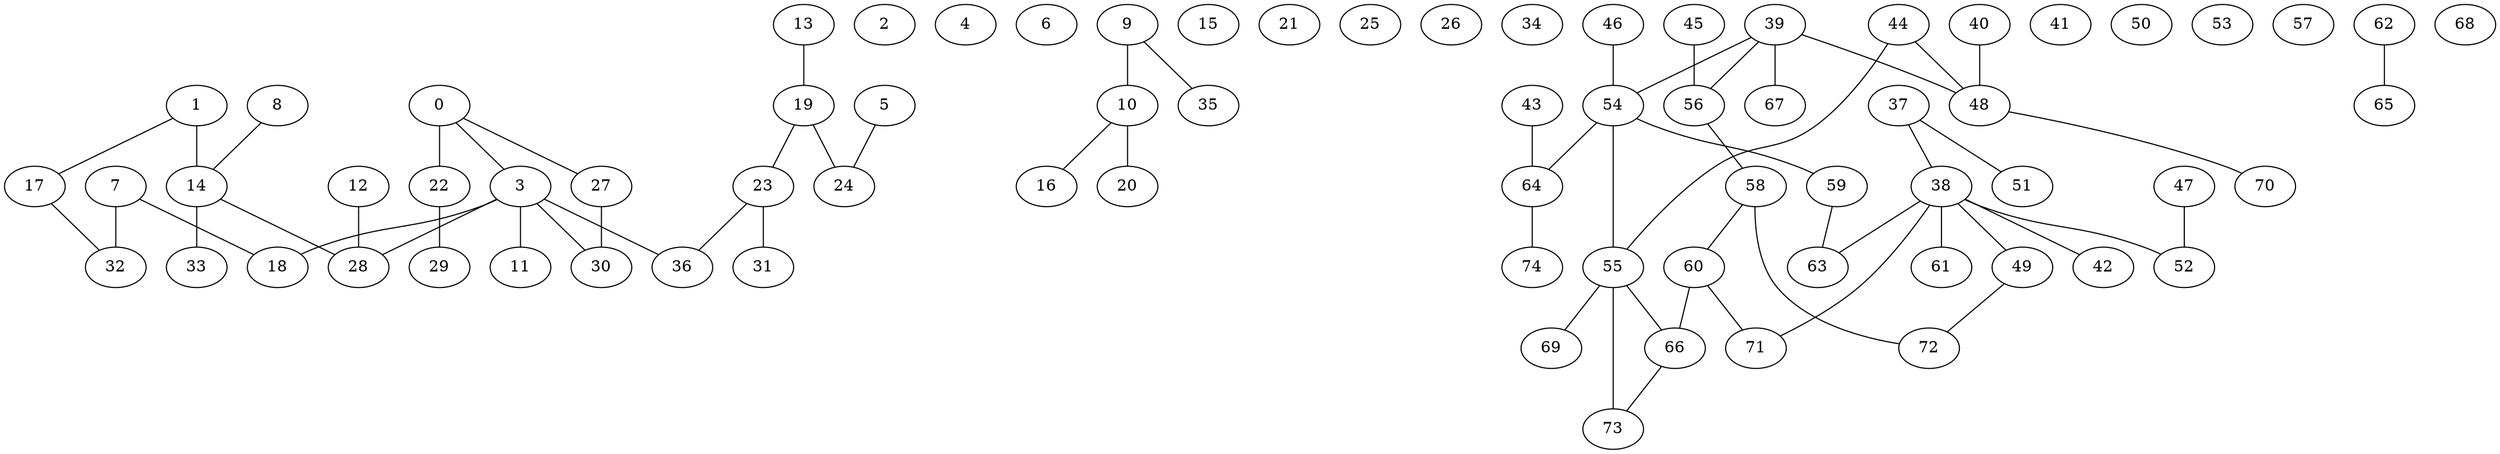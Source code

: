 strict graph {
0;
1;
2;
3;
4;
5;
6;
7;
8;
9;
10;
11;
12;
13;
14;
15;
16;
17;
18;
19;
20;
21;
22;
23;
24;
25;
26;
27;
28;
29;
30;
31;
32;
33;
34;
35;
36;
37;
38;
39;
40;
41;
42;
43;
44;
45;
46;
47;
48;
49;
50;
51;
52;
53;
54;
55;
56;
57;
58;
59;
60;
61;
62;
63;
64;
65;
66;
67;
68;
69;
70;
71;
72;
73;
74;
0 -- 3 [weight=2];
0 -- 22 [weight=7];
0 -- 27 [weight=1];
1 -- 14 [weight=9];
1 -- 17 [weight=2];
3 -- 11 [weight=10];
3 -- 18 [weight=2];
3 -- 28 [weight=6];
3 -- 30 [weight=3];
3 -- 36 [weight=7];
5 -- 24 [weight=2];
7 -- 18 [weight=1];
7 -- 32 [weight=8];
8 -- 14 [weight=2];
9 -- 10 [weight=9];
9 -- 35 [weight=1];
10 -- 16 [weight=3];
10 -- 20 [weight=10];
12 -- 28 [weight=3];
13 -- 19 [weight=4];
14 -- 28 [weight=3];
14 -- 33 [weight=9];
17 -- 32 [weight=3];
19 -- 23 [weight=5];
19 -- 24 [weight=7];
22 -- 29 [weight=5];
23 -- 31 [weight=9];
23 -- 36 [weight=1];
27 -- 30 [weight=5];
37 -- 38 [weight=1];
37 -- 51 [weight=3];
38 -- 42 [weight=8];
38 -- 49 [weight=2];
38 -- 52 [weight=10];
38 -- 61 [weight=10];
38 -- 63 [weight=9];
38 -- 71 [weight=2];
39 -- 48 [weight=7];
39 -- 54 [weight=10];
39 -- 56 [weight=5];
39 -- 67 [weight=4];
40 -- 48 [weight=9];
43 -- 64 [weight=4];
44 -- 48 [weight=9];
44 -- 55 [weight=6];
45 -- 56 [weight=1];
46 -- 54 [weight=7];
47 -- 52 [weight=9];
48 -- 70 [weight=8];
49 -- 72 [weight=9];
54 -- 55 [weight=6];
54 -- 59 [weight=5];
54 -- 64 [weight=5];
55 -- 66 [weight=3];
55 -- 69 [weight=8];
55 -- 73 [weight=10];
56 -- 58 [weight=6];
58 -- 60 [weight=7];
58 -- 72 [weight=9];
59 -- 63 [weight=1];
60 -- 66 [weight=9];
60 -- 71 [weight=8];
62 -- 65 [weight=1];
64 -- 74 [weight=4];
66 -- 73 [weight=7];
}
